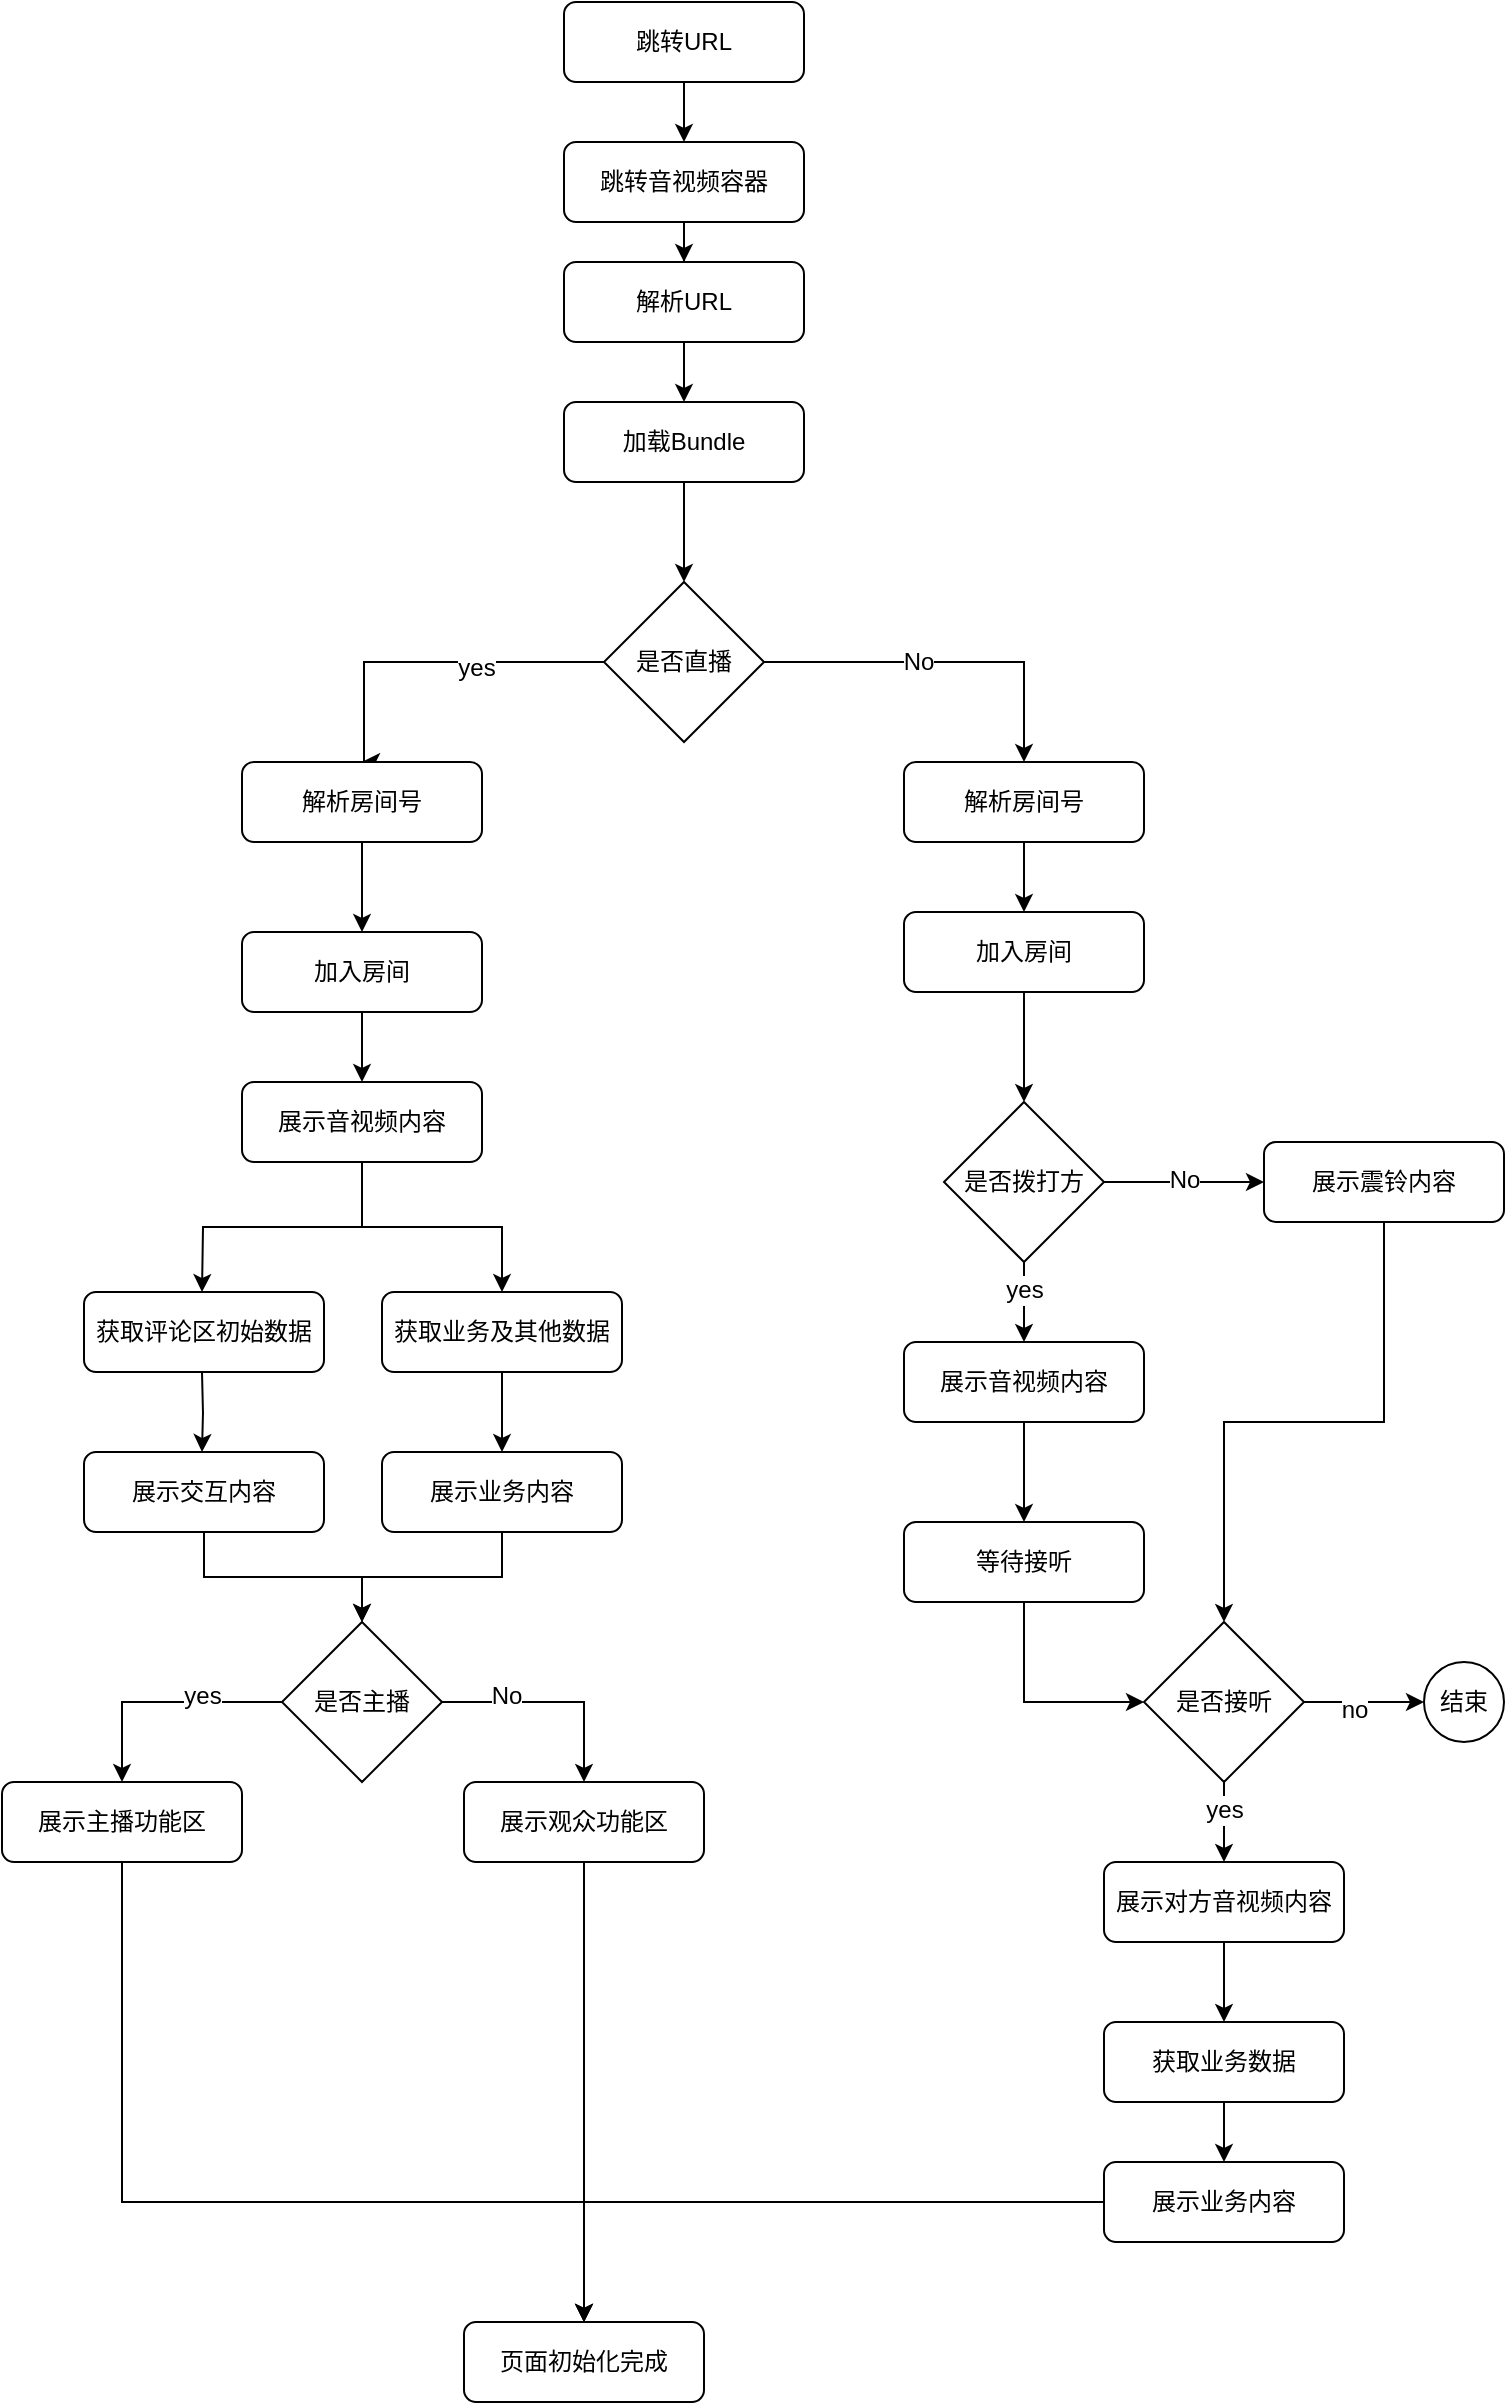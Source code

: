 <mxfile version="12.7.6" type="github">
  <diagram id="HYKLmY3Ni0rFSqoCe2Gg" name="第 1 页">
    <mxGraphModel dx="1773" dy="590" grid="1" gridSize="10" guides="1" tooltips="1" connect="1" arrows="1" fold="1" page="1" pageScale="1" pageWidth="827" pageHeight="1169" math="0" shadow="0">
      <root>
        <mxCell id="0" />
        <mxCell id="1" parent="0" />
        <mxCell id="6Yk51bXlvMiWCSTlYt-q-2" value="跳转URL" style="rounded=1;whiteSpace=wrap;html=1;" parent="1" vertex="1">
          <mxGeometry x="270" y="60" width="120" height="40" as="geometry" />
        </mxCell>
        <mxCell id="6Yk51bXlvMiWCSTlYt-q-5" style="edgeStyle=orthogonalEdgeStyle;rounded=0;orthogonalLoop=1;jettySize=auto;html=1;exitX=0.5;exitY=1;exitDx=0;exitDy=0;" parent="1" source="6Yk51bXlvMiWCSTlYt-q-2" target="6Yk51bXlvMiWCSTlYt-q-4" edge="1">
          <mxGeometry relative="1" as="geometry" />
        </mxCell>
        <mxCell id="6Yk51bXlvMiWCSTlYt-q-7" style="edgeStyle=orthogonalEdgeStyle;rounded=0;orthogonalLoop=1;jettySize=auto;html=1;" parent="1" source="6Yk51bXlvMiWCSTlYt-q-4" target="6Yk51bXlvMiWCSTlYt-q-6" edge="1">
          <mxGeometry relative="1" as="geometry" />
        </mxCell>
        <mxCell id="6Yk51bXlvMiWCSTlYt-q-4" value="跳转音视频容器" style="rounded=1;whiteSpace=wrap;html=1;" parent="1" vertex="1">
          <mxGeometry x="270" y="130" width="120" height="40" as="geometry" />
        </mxCell>
        <mxCell id="6Yk51bXlvMiWCSTlYt-q-35" style="edgeStyle=orthogonalEdgeStyle;rounded=0;orthogonalLoop=1;jettySize=auto;html=1;exitX=0.5;exitY=1;exitDx=0;exitDy=0;entryX=0.5;entryY=0;entryDx=0;entryDy=0;" parent="1" source="6Yk51bXlvMiWCSTlYt-q-6" target="6Yk51bXlvMiWCSTlYt-q-8" edge="1">
          <mxGeometry relative="1" as="geometry" />
        </mxCell>
        <mxCell id="6Yk51bXlvMiWCSTlYt-q-6" value="解析URL" style="rounded=1;whiteSpace=wrap;html=1;" parent="1" vertex="1">
          <mxGeometry x="270" y="190" width="120" height="40" as="geometry" />
        </mxCell>
        <mxCell id="6Yk51bXlvMiWCSTlYt-q-12" style="edgeStyle=orthogonalEdgeStyle;rounded=0;orthogonalLoop=1;jettySize=auto;html=1;entryX=0.5;entryY=0;entryDx=0;entryDy=0;exitX=0;exitY=0.5;exitDx=0;exitDy=0;" parent="1" source="6Yk51bXlvMiWCSTlYt-q-15" target="6Yk51bXlvMiWCSTlYt-q-22" edge="1">
          <mxGeometry relative="1" as="geometry">
            <mxPoint x="320" y="380" as="sourcePoint" />
            <Array as="points">
              <mxPoint x="170" y="390" />
            </Array>
            <mxPoint x="170" y="430" as="targetPoint" />
          </mxGeometry>
        </mxCell>
        <mxCell id="6Yk51bXlvMiWCSTlYt-q-18" value="yes" style="text;html=1;align=center;verticalAlign=middle;resizable=0;points=[];labelBackgroundColor=#ffffff;" parent="6Yk51bXlvMiWCSTlYt-q-12" vertex="1" connectable="0">
          <mxGeometry x="-0.25" y="3" relative="1" as="geometry">
            <mxPoint as="offset" />
          </mxGeometry>
        </mxCell>
        <mxCell id="6Yk51bXlvMiWCSTlYt-q-8" value="加载Bundle" style="rounded=1;whiteSpace=wrap;html=1;" parent="1" vertex="1">
          <mxGeometry x="270" y="260" width="120" height="40" as="geometry" />
        </mxCell>
        <mxCell id="6Yk51bXlvMiWCSTlYt-q-19" style="edgeStyle=orthogonalEdgeStyle;rounded=0;orthogonalLoop=1;jettySize=auto;html=1;entryX=0.5;entryY=0;entryDx=0;entryDy=0;" parent="1" source="6Yk51bXlvMiWCSTlYt-q-15" target="3MJpv1zXW1vsBIchZvpa-17" edge="1">
          <mxGeometry relative="1" as="geometry">
            <mxPoint x="500" y="420" as="targetPoint" />
          </mxGeometry>
        </mxCell>
        <mxCell id="6Yk51bXlvMiWCSTlYt-q-20" value="No" style="text;html=1;align=center;verticalAlign=middle;resizable=0;points=[];labelBackgroundColor=#ffffff;" parent="6Yk51bXlvMiWCSTlYt-q-19" vertex="1" connectable="0">
          <mxGeometry x="-0.15" relative="1" as="geometry">
            <mxPoint as="offset" />
          </mxGeometry>
        </mxCell>
        <mxCell id="6Yk51bXlvMiWCSTlYt-q-15" value="是否直播" style="rhombus;whiteSpace=wrap;html=1;" parent="1" vertex="1">
          <mxGeometry x="290" y="350" width="80" height="80" as="geometry" />
        </mxCell>
        <mxCell id="6Yk51bXlvMiWCSTlYt-q-16" value="" style="endArrow=classic;html=1;exitX=0.5;exitY=1;exitDx=0;exitDy=0;entryX=0.5;entryY=0;entryDx=0;entryDy=0;" parent="1" source="6Yk51bXlvMiWCSTlYt-q-8" target="6Yk51bXlvMiWCSTlYt-q-15" edge="1">
          <mxGeometry width="50" height="50" relative="1" as="geometry">
            <mxPoint x="330" y="530" as="sourcePoint" />
            <mxPoint x="380" y="480" as="targetPoint" />
          </mxGeometry>
        </mxCell>
        <mxCell id="6Yk51bXlvMiWCSTlYt-q-37" style="edgeStyle=orthogonalEdgeStyle;rounded=0;orthogonalLoop=1;jettySize=auto;html=1;exitX=0.5;exitY=1;exitDx=0;exitDy=0;entryX=0.5;entryY=0;entryDx=0;entryDy=0;" parent="1" source="6Yk51bXlvMiWCSTlYt-q-22" target="6Yk51bXlvMiWCSTlYt-q-36" edge="1">
          <mxGeometry relative="1" as="geometry" />
        </mxCell>
        <mxCell id="6Yk51bXlvMiWCSTlYt-q-22" value="解析房间号" style="rounded=1;whiteSpace=wrap;html=1;" parent="1" vertex="1">
          <mxGeometry x="109" y="440" width="120" height="40" as="geometry" />
        </mxCell>
        <mxCell id="6Yk51bXlvMiWCSTlYt-q-36" value="加入房间" style="rounded=1;whiteSpace=wrap;html=1;" parent="1" vertex="1">
          <mxGeometry x="109" y="525" width="120" height="40" as="geometry" />
        </mxCell>
        <mxCell id="3MJpv1zXW1vsBIchZvpa-1" style="edgeStyle=orthogonalEdgeStyle;rounded=0;orthogonalLoop=1;jettySize=auto;html=1;exitX=0.5;exitY=1;exitDx=0;exitDy=0;entryX=0.5;entryY=0;entryDx=0;entryDy=0;" edge="1" parent="1">
          <mxGeometry relative="1" as="geometry">
            <mxPoint x="89" y="745" as="sourcePoint" />
            <mxPoint x="89" y="785" as="targetPoint" />
          </mxGeometry>
        </mxCell>
        <mxCell id="6Yk51bXlvMiWCSTlYt-q-40" value="获取评论区初始数据" style="rounded=1;whiteSpace=wrap;html=1;" parent="1" vertex="1">
          <mxGeometry x="30" y="705" width="120" height="40" as="geometry" />
        </mxCell>
        <mxCell id="6Yk51bXlvMiWCSTlYt-q-45" style="edgeStyle=orthogonalEdgeStyle;rounded=0;orthogonalLoop=1;jettySize=auto;html=1;exitX=0.5;exitY=1;exitDx=0;exitDy=0;" parent="1" source="6Yk51bXlvMiWCSTlYt-q-42" edge="1">
          <mxGeometry relative="1" as="geometry">
            <mxPoint x="89" y="705" as="targetPoint" />
          </mxGeometry>
        </mxCell>
        <mxCell id="6Yk51bXlvMiWCSTlYt-q-46" style="edgeStyle=orthogonalEdgeStyle;rounded=0;orthogonalLoop=1;jettySize=auto;html=1;exitX=0.5;exitY=1;exitDx=0;exitDy=0;" parent="1" source="6Yk51bXlvMiWCSTlYt-q-42" target="6Yk51bXlvMiWCSTlYt-q-44" edge="1">
          <mxGeometry relative="1" as="geometry" />
        </mxCell>
        <mxCell id="6Yk51bXlvMiWCSTlYt-q-42" value="展示音视频内容" style="rounded=1;whiteSpace=wrap;html=1;" parent="1" vertex="1">
          <mxGeometry x="109" y="600" width="120" height="40" as="geometry" />
        </mxCell>
        <mxCell id="6Yk51bXlvMiWCSTlYt-q-43" value="" style="endArrow=classic;html=1;exitX=0.5;exitY=1;exitDx=0;exitDy=0;entryX=0.5;entryY=0;entryDx=0;entryDy=0;" parent="1" source="6Yk51bXlvMiWCSTlYt-q-36" target="6Yk51bXlvMiWCSTlYt-q-42" edge="1">
          <mxGeometry width="50" height="50" relative="1" as="geometry">
            <mxPoint x="309" y="625" as="sourcePoint" />
            <mxPoint x="359" y="575" as="targetPoint" />
          </mxGeometry>
        </mxCell>
        <mxCell id="3MJpv1zXW1vsBIchZvpa-3" style="edgeStyle=orthogonalEdgeStyle;rounded=0;orthogonalLoop=1;jettySize=auto;html=1;exitX=0.5;exitY=1;exitDx=0;exitDy=0;" edge="1" parent="1" source="6Yk51bXlvMiWCSTlYt-q-44" target="3MJpv1zXW1vsBIchZvpa-2">
          <mxGeometry relative="1" as="geometry" />
        </mxCell>
        <mxCell id="6Yk51bXlvMiWCSTlYt-q-44" value="获取业务及其他数据" style="rounded=1;whiteSpace=wrap;html=1;" parent="1" vertex="1">
          <mxGeometry x="179" y="705" width="120" height="40" as="geometry" />
        </mxCell>
        <mxCell id="3MJpv1zXW1vsBIchZvpa-7" style="edgeStyle=orthogonalEdgeStyle;rounded=0;orthogonalLoop=1;jettySize=auto;html=1;entryX=0.5;entryY=0;entryDx=0;entryDy=0;" edge="1" parent="1" source="6Yk51bXlvMiWCSTlYt-q-50" target="3MJpv1zXW1vsBIchZvpa-5">
          <mxGeometry relative="1" as="geometry" />
        </mxCell>
        <mxCell id="6Yk51bXlvMiWCSTlYt-q-50" value="展示交互内容" style="rounded=1;whiteSpace=wrap;html=1;" parent="1" vertex="1">
          <mxGeometry x="30" y="785" width="120" height="40" as="geometry" />
        </mxCell>
        <mxCell id="3MJpv1zXW1vsBIchZvpa-10" style="edgeStyle=orthogonalEdgeStyle;rounded=0;orthogonalLoop=1;jettySize=auto;html=1;entryX=0.5;entryY=0;entryDx=0;entryDy=0;" edge="1" parent="1" source="3MJpv1zXW1vsBIchZvpa-2" target="3MJpv1zXW1vsBIchZvpa-5">
          <mxGeometry relative="1" as="geometry" />
        </mxCell>
        <mxCell id="3MJpv1zXW1vsBIchZvpa-2" value="展示业务内容" style="rounded=1;whiteSpace=wrap;html=1;" vertex="1" parent="1">
          <mxGeometry x="179" y="785" width="120" height="40" as="geometry" />
        </mxCell>
        <mxCell id="3MJpv1zXW1vsBIchZvpa-12" style="edgeStyle=orthogonalEdgeStyle;rounded=0;orthogonalLoop=1;jettySize=auto;html=1;entryX=0.5;entryY=0;entryDx=0;entryDy=0;" edge="1" parent="1" source="3MJpv1zXW1vsBIchZvpa-5" target="3MJpv1zXW1vsBIchZvpa-11">
          <mxGeometry relative="1" as="geometry" />
        </mxCell>
        <mxCell id="3MJpv1zXW1vsBIchZvpa-13" value="yes" style="text;html=1;align=center;verticalAlign=middle;resizable=0;points=[];labelBackgroundColor=#ffffff;" vertex="1" connectable="0" parent="3MJpv1zXW1vsBIchZvpa-12">
          <mxGeometry x="-0.333" y="-3" relative="1" as="geometry">
            <mxPoint as="offset" />
          </mxGeometry>
        </mxCell>
        <mxCell id="3MJpv1zXW1vsBIchZvpa-15" style="edgeStyle=orthogonalEdgeStyle;rounded=0;orthogonalLoop=1;jettySize=auto;html=1;entryX=0.5;entryY=0;entryDx=0;entryDy=0;exitX=1;exitY=0.5;exitDx=0;exitDy=0;" edge="1" parent="1" source="3MJpv1zXW1vsBIchZvpa-5" target="3MJpv1zXW1vsBIchZvpa-14">
          <mxGeometry relative="1" as="geometry" />
        </mxCell>
        <mxCell id="3MJpv1zXW1vsBIchZvpa-16" value="No" style="text;html=1;align=center;verticalAlign=middle;resizable=0;points=[];labelBackgroundColor=#ffffff;" vertex="1" connectable="0" parent="3MJpv1zXW1vsBIchZvpa-15">
          <mxGeometry x="-0.42" y="3" relative="1" as="geometry">
            <mxPoint as="offset" />
          </mxGeometry>
        </mxCell>
        <mxCell id="3MJpv1zXW1vsBIchZvpa-5" value="是否主播" style="rhombus;whiteSpace=wrap;html=1;" vertex="1" parent="1">
          <mxGeometry x="129" y="870" width="80" height="80" as="geometry" />
        </mxCell>
        <mxCell id="3MJpv1zXW1vsBIchZvpa-62" style="edgeStyle=orthogonalEdgeStyle;rounded=0;orthogonalLoop=1;jettySize=auto;html=1;entryX=0.5;entryY=0;entryDx=0;entryDy=0;" edge="1" parent="1" source="3MJpv1zXW1vsBIchZvpa-11" target="3MJpv1zXW1vsBIchZvpa-57">
          <mxGeometry relative="1" as="geometry">
            <Array as="points">
              <mxPoint x="49" y="1160" />
              <mxPoint x="280" y="1160" />
            </Array>
          </mxGeometry>
        </mxCell>
        <mxCell id="3MJpv1zXW1vsBIchZvpa-11" value="展示主播功能区" style="rounded=1;whiteSpace=wrap;html=1;" vertex="1" parent="1">
          <mxGeometry x="-11" y="950" width="120" height="40" as="geometry" />
        </mxCell>
        <mxCell id="3MJpv1zXW1vsBIchZvpa-61" style="edgeStyle=orthogonalEdgeStyle;rounded=0;orthogonalLoop=1;jettySize=auto;html=1;entryX=0.5;entryY=0;entryDx=0;entryDy=0;" edge="1" parent="1" source="3MJpv1zXW1vsBIchZvpa-14" target="3MJpv1zXW1vsBIchZvpa-57">
          <mxGeometry relative="1" as="geometry" />
        </mxCell>
        <mxCell id="3MJpv1zXW1vsBIchZvpa-14" value="展示观众功能区" style="rounded=1;whiteSpace=wrap;html=1;" vertex="1" parent="1">
          <mxGeometry x="220" y="950" width="120" height="40" as="geometry" />
        </mxCell>
        <mxCell id="3MJpv1zXW1vsBIchZvpa-20" style="edgeStyle=orthogonalEdgeStyle;rounded=0;orthogonalLoop=1;jettySize=auto;html=1;" edge="1" parent="1" source="3MJpv1zXW1vsBIchZvpa-17" target="3MJpv1zXW1vsBIchZvpa-19">
          <mxGeometry relative="1" as="geometry" />
        </mxCell>
        <mxCell id="3MJpv1zXW1vsBIchZvpa-17" value="解析房间号" style="rounded=1;whiteSpace=wrap;html=1;" vertex="1" parent="1">
          <mxGeometry x="440" y="440" width="120" height="40" as="geometry" />
        </mxCell>
        <mxCell id="3MJpv1zXW1vsBIchZvpa-22" style="edgeStyle=orthogonalEdgeStyle;rounded=0;orthogonalLoop=1;jettySize=auto;html=1;exitX=0.5;exitY=1;exitDx=0;exitDy=0;entryX=0.5;entryY=0;entryDx=0;entryDy=0;" edge="1" parent="1" source="3MJpv1zXW1vsBIchZvpa-19" target="3MJpv1zXW1vsBIchZvpa-26">
          <mxGeometry relative="1" as="geometry">
            <mxPoint x="500" y="595" as="targetPoint" />
          </mxGeometry>
        </mxCell>
        <mxCell id="3MJpv1zXW1vsBIchZvpa-19" value="加入房间" style="rounded=1;whiteSpace=wrap;html=1;" vertex="1" parent="1">
          <mxGeometry x="440" y="515" width="120" height="40" as="geometry" />
        </mxCell>
        <mxCell id="3MJpv1zXW1vsBIchZvpa-28" style="edgeStyle=orthogonalEdgeStyle;rounded=0;orthogonalLoop=1;jettySize=auto;html=1;exitX=0.5;exitY=1;exitDx=0;exitDy=0;" edge="1" parent="1" source="3MJpv1zXW1vsBIchZvpa-26" target="3MJpv1zXW1vsBIchZvpa-27">
          <mxGeometry relative="1" as="geometry" />
        </mxCell>
        <mxCell id="3MJpv1zXW1vsBIchZvpa-29" value="yes" style="text;html=1;align=center;verticalAlign=middle;resizable=0;points=[];labelBackgroundColor=#ffffff;" vertex="1" connectable="0" parent="3MJpv1zXW1vsBIchZvpa-28">
          <mxGeometry x="-0.333" relative="1" as="geometry">
            <mxPoint as="offset" />
          </mxGeometry>
        </mxCell>
        <mxCell id="3MJpv1zXW1vsBIchZvpa-31" style="edgeStyle=orthogonalEdgeStyle;rounded=0;orthogonalLoop=1;jettySize=auto;html=1;exitX=1;exitY=0.5;exitDx=0;exitDy=0;entryX=0;entryY=0.5;entryDx=0;entryDy=0;" edge="1" parent="1" source="3MJpv1zXW1vsBIchZvpa-26" target="3MJpv1zXW1vsBIchZvpa-30">
          <mxGeometry relative="1" as="geometry" />
        </mxCell>
        <mxCell id="3MJpv1zXW1vsBIchZvpa-33" value="No" style="text;html=1;align=center;verticalAlign=middle;resizable=0;points=[];labelBackgroundColor=#ffffff;" vertex="1" connectable="0" parent="3MJpv1zXW1vsBIchZvpa-31">
          <mxGeometry y="1" relative="1" as="geometry">
            <mxPoint as="offset" />
          </mxGeometry>
        </mxCell>
        <mxCell id="3MJpv1zXW1vsBIchZvpa-26" value="是否拨打方" style="rhombus;whiteSpace=wrap;html=1;" vertex="1" parent="1">
          <mxGeometry x="460" y="610" width="80" height="80" as="geometry" />
        </mxCell>
        <mxCell id="3MJpv1zXW1vsBIchZvpa-49" style="edgeStyle=orthogonalEdgeStyle;rounded=0;orthogonalLoop=1;jettySize=auto;html=1;entryX=0.5;entryY=0;entryDx=0;entryDy=0;" edge="1" parent="1" source="3MJpv1zXW1vsBIchZvpa-27" target="3MJpv1zXW1vsBIchZvpa-45">
          <mxGeometry relative="1" as="geometry" />
        </mxCell>
        <mxCell id="3MJpv1zXW1vsBIchZvpa-27" value="展示音视频内容" style="rounded=1;whiteSpace=wrap;html=1;" vertex="1" parent="1">
          <mxGeometry x="440" y="730" width="120" height="40" as="geometry" />
        </mxCell>
        <mxCell id="3MJpv1zXW1vsBIchZvpa-35" style="edgeStyle=orthogonalEdgeStyle;rounded=0;orthogonalLoop=1;jettySize=auto;html=1;" edge="1" parent="1" source="3MJpv1zXW1vsBIchZvpa-30" target="3MJpv1zXW1vsBIchZvpa-34">
          <mxGeometry relative="1" as="geometry" />
        </mxCell>
        <mxCell id="3MJpv1zXW1vsBIchZvpa-30" value="展示震铃内容" style="rounded=1;whiteSpace=wrap;html=1;" vertex="1" parent="1">
          <mxGeometry x="620" y="630" width="120" height="40" as="geometry" />
        </mxCell>
        <mxCell id="3MJpv1zXW1vsBIchZvpa-38" style="edgeStyle=orthogonalEdgeStyle;rounded=0;orthogonalLoop=1;jettySize=auto;html=1;exitX=1;exitY=0.5;exitDx=0;exitDy=0;entryX=0;entryY=0.5;entryDx=0;entryDy=0;" edge="1" parent="1" source="3MJpv1zXW1vsBIchZvpa-34" target="3MJpv1zXW1vsBIchZvpa-37">
          <mxGeometry relative="1" as="geometry" />
        </mxCell>
        <mxCell id="3MJpv1zXW1vsBIchZvpa-39" value="no" style="text;html=1;align=center;verticalAlign=middle;resizable=0;points=[];labelBackgroundColor=#ffffff;" vertex="1" connectable="0" parent="3MJpv1zXW1vsBIchZvpa-38">
          <mxGeometry x="-0.167" y="-4" relative="1" as="geometry">
            <mxPoint as="offset" />
          </mxGeometry>
        </mxCell>
        <mxCell id="3MJpv1zXW1vsBIchZvpa-42" style="edgeStyle=orthogonalEdgeStyle;rounded=0;orthogonalLoop=1;jettySize=auto;html=1;entryX=0.5;entryY=0;entryDx=0;entryDy=0;" edge="1" parent="1" source="3MJpv1zXW1vsBIchZvpa-34" target="3MJpv1zXW1vsBIchZvpa-41">
          <mxGeometry relative="1" as="geometry" />
        </mxCell>
        <mxCell id="3MJpv1zXW1vsBIchZvpa-43" value="yes" style="text;html=1;align=center;verticalAlign=middle;resizable=0;points=[];labelBackgroundColor=#ffffff;" vertex="1" connectable="0" parent="3MJpv1zXW1vsBIchZvpa-42">
          <mxGeometry x="0.2" y="2" relative="1" as="geometry">
            <mxPoint x="-2" y="-10" as="offset" />
          </mxGeometry>
        </mxCell>
        <mxCell id="3MJpv1zXW1vsBIchZvpa-34" value="是否接听" style="rhombus;whiteSpace=wrap;html=1;" vertex="1" parent="1">
          <mxGeometry x="560" y="870" width="80" height="80" as="geometry" />
        </mxCell>
        <mxCell id="3MJpv1zXW1vsBIchZvpa-37" value="结束" style="ellipse;whiteSpace=wrap;html=1;aspect=fixed;" vertex="1" parent="1">
          <mxGeometry x="700" y="890" width="40" height="40" as="geometry" />
        </mxCell>
        <mxCell id="3MJpv1zXW1vsBIchZvpa-53" style="edgeStyle=orthogonalEdgeStyle;rounded=0;orthogonalLoop=1;jettySize=auto;html=1;exitX=0.5;exitY=1;exitDx=0;exitDy=0;entryX=0.5;entryY=0;entryDx=0;entryDy=0;" edge="1" parent="1" source="3MJpv1zXW1vsBIchZvpa-41" target="3MJpv1zXW1vsBIchZvpa-52">
          <mxGeometry relative="1" as="geometry" />
        </mxCell>
        <mxCell id="3MJpv1zXW1vsBIchZvpa-41" value="展示对方音视频内容" style="rounded=1;whiteSpace=wrap;html=1;" vertex="1" parent="1">
          <mxGeometry x="540" y="990" width="120" height="40" as="geometry" />
        </mxCell>
        <mxCell id="3MJpv1zXW1vsBIchZvpa-51" style="edgeStyle=orthogonalEdgeStyle;rounded=0;orthogonalLoop=1;jettySize=auto;html=1;entryX=0;entryY=0.5;entryDx=0;entryDy=0;" edge="1" parent="1" source="3MJpv1zXW1vsBIchZvpa-45" target="3MJpv1zXW1vsBIchZvpa-34">
          <mxGeometry relative="1" as="geometry" />
        </mxCell>
        <mxCell id="3MJpv1zXW1vsBIchZvpa-45" value="等待接听" style="rounded=1;whiteSpace=wrap;html=1;" vertex="1" parent="1">
          <mxGeometry x="440" y="820" width="120" height="40" as="geometry" />
        </mxCell>
        <mxCell id="3MJpv1zXW1vsBIchZvpa-55" style="edgeStyle=orthogonalEdgeStyle;rounded=0;orthogonalLoop=1;jettySize=auto;html=1;entryX=0.5;entryY=0;entryDx=0;entryDy=0;" edge="1" parent="1" source="3MJpv1zXW1vsBIchZvpa-52" target="3MJpv1zXW1vsBIchZvpa-54">
          <mxGeometry relative="1" as="geometry" />
        </mxCell>
        <mxCell id="3MJpv1zXW1vsBIchZvpa-52" value="获取业务数据" style="rounded=1;whiteSpace=wrap;html=1;" vertex="1" parent="1">
          <mxGeometry x="540" y="1070" width="120" height="40" as="geometry" />
        </mxCell>
        <mxCell id="3MJpv1zXW1vsBIchZvpa-60" style="edgeStyle=orthogonalEdgeStyle;rounded=0;orthogonalLoop=1;jettySize=auto;html=1;entryX=0.5;entryY=0;entryDx=0;entryDy=0;" edge="1" parent="1" source="3MJpv1zXW1vsBIchZvpa-54" target="3MJpv1zXW1vsBIchZvpa-57">
          <mxGeometry relative="1" as="geometry" />
        </mxCell>
        <mxCell id="3MJpv1zXW1vsBIchZvpa-54" value="展示业务内容" style="rounded=1;whiteSpace=wrap;html=1;" vertex="1" parent="1">
          <mxGeometry x="540" y="1140" width="120" height="40" as="geometry" />
        </mxCell>
        <mxCell id="3MJpv1zXW1vsBIchZvpa-57" value="页面初始化完成" style="rounded=1;whiteSpace=wrap;html=1;" vertex="1" parent="1">
          <mxGeometry x="220" y="1220" width="120" height="40" as="geometry" />
        </mxCell>
      </root>
    </mxGraphModel>
  </diagram>
</mxfile>
